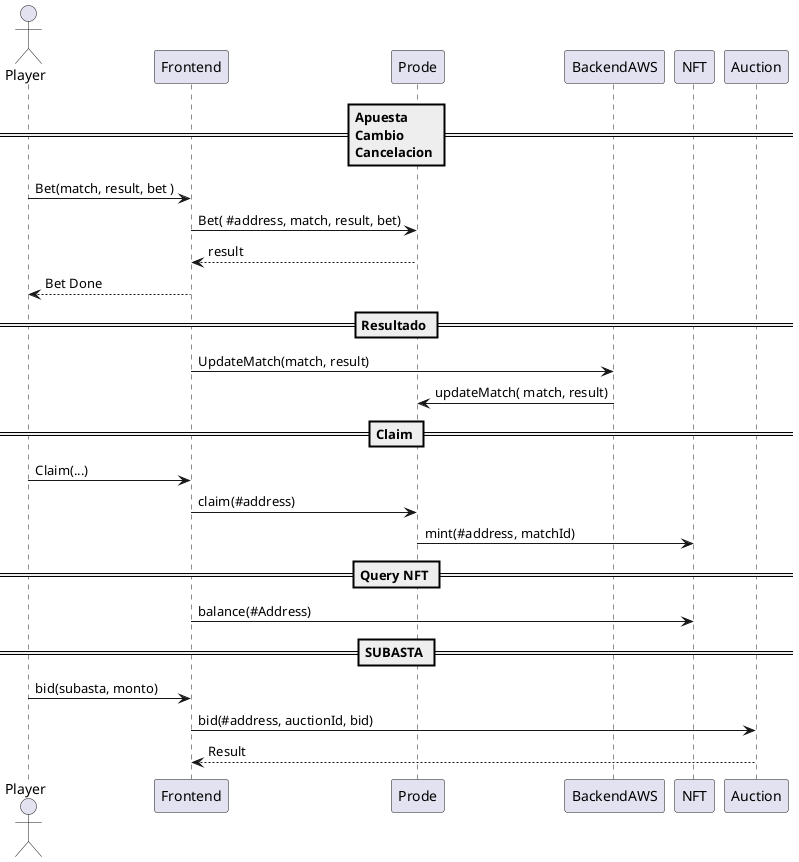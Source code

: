 @startuml


actor Player

== Apuesta \nCambio \nCancelacion ==

Player -> Frontend : Bet(match, result, bet )
Frontend -> Prode : Bet( #address, match, result, bet)
Prode --> Frontend : result
Frontend -->Player : Bet Done

== Resultado ==

Frontend -> BackendAWS : UpdateMatch(match, result)
BackendAWS -> Prode : updateMatch( match, result)

== Claim ==

Player -> Frontend : Claim(...)
Frontend -> Prode: claim(#address)
Prode -> NFT: mint(#address, matchId)

== Query NFT ==
Frontend -> NFT: balance(#Address)

== SUBASTA ==
Player -> Frontend: bid(subasta, monto)
Frontend -> Auction: bid(#address, auctionId, bid)
Auction --> Frontend: Result


@enduml